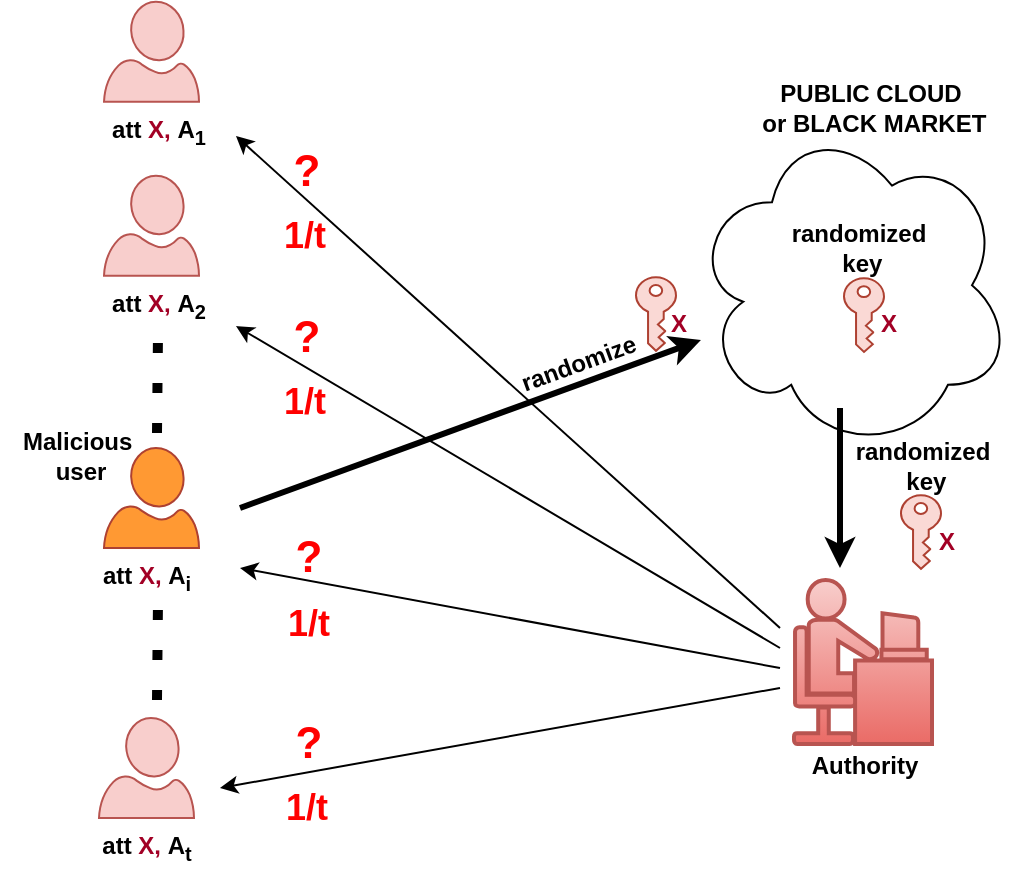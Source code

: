 <mxfile version="26.1.1">
  <diagram name="Page-1" id="0easuJHs2qrHBscQRiWS">
    <mxGraphModel dx="956" dy="551" grid="1" gridSize="10" guides="1" tooltips="1" connect="1" arrows="1" fold="1" page="1" pageScale="1" pageWidth="827" pageHeight="1169" math="0" shadow="0">
      <root>
        <mxCell id="0" />
        <mxCell id="1" parent="0" />
        <mxCell id="UF0n6Xu2Qbzrm_0WNL3c-2" value="" style="ellipse;shape=cloud;whiteSpace=wrap;html=1;" parent="1" vertex="1">
          <mxGeometry x="466" y="285.58" width="160" height="166" as="geometry" />
        </mxCell>
        <mxCell id="UF0n6Xu2Qbzrm_0WNL3c-3" value="" style="verticalLabelPosition=bottom;html=1;verticalAlign=top;align=center;strokeColor=#b85450;fillColor=#f8cecc;shape=mxgraph.azure.user;" parent="1" vertex="1">
          <mxGeometry x="172" y="226.86" width="47.5" height="50" as="geometry" />
        </mxCell>
        <mxCell id="UF0n6Xu2Qbzrm_0WNL3c-4" value="" style="verticalLabelPosition=bottom;html=1;verticalAlign=top;align=center;strokeColor=#ae4132;fillColor=#FF9933;shape=mxgraph.azure.user;" parent="1" vertex="1">
          <mxGeometry x="172" y="450" width="47.5" height="50" as="geometry" />
        </mxCell>
        <mxCell id="UF0n6Xu2Qbzrm_0WNL3c-5" value="" style="verticalLabelPosition=bottom;html=1;verticalAlign=top;align=center;strokeColor=#b85450;fillColor=#f8cecc;shape=mxgraph.azure.user;" parent="1" vertex="1">
          <mxGeometry x="169.5" y="585" width="47.5" height="50" as="geometry" />
        </mxCell>
        <mxCell id="UF0n6Xu2Qbzrm_0WNL3c-30" value="att&amp;nbsp;&lt;font color=&quot;#a20025&quot;&gt;X,&lt;/font&gt;&amp;nbsp;A&lt;sub&gt;1&lt;/sub&gt;" style="text;html=1;align=center;verticalAlign=middle;resizable=0;points=[];autosize=1;strokeColor=none;fillColor=none;fontStyle=1" parent="1" vertex="1">
          <mxGeometry x="164" y="276.86" width="70" height="30" as="geometry" />
        </mxCell>
        <mxCell id="UF0n6Xu2Qbzrm_0WNL3c-37" value="" style="sketch=0;pointerEvents=1;shadow=0;dashed=0;html=1;strokeColor=#ae4132;labelPosition=center;verticalLabelPosition=bottom;verticalAlign=top;outlineConnect=0;align=center;shape=mxgraph.office.security.key_permissions;fillColor=#fad9d5;rotation=0;" parent="1" vertex="1">
          <mxGeometry x="542" y="365.15" width="20" height="36.85" as="geometry" />
        </mxCell>
        <mxCell id="UF0n6Xu2Qbzrm_0WNL3c-39" value="PUBLIC CLOUD&lt;div&gt;&amp;nbsp;or BLACK MARKET&lt;/div&gt;" style="text;html=1;align=center;verticalAlign=middle;resizable=0;points=[];autosize=1;strokeColor=none;fillColor=none;fontStyle=1" parent="1" vertex="1">
          <mxGeometry x="490" y="259.86" width="130" height="40" as="geometry" />
        </mxCell>
        <mxCell id="UF0n6Xu2Qbzrm_0WNL3c-41" value="randomized&lt;div&gt;&amp;nbsp;key&lt;/div&gt;" style="text;html=1;align=center;verticalAlign=middle;resizable=0;points=[];autosize=1;strokeColor=none;fillColor=none;fontStyle=1" parent="1" vertex="1">
          <mxGeometry x="504" y="330" width="90" height="40" as="geometry" />
        </mxCell>
        <mxCell id="UF0n6Xu2Qbzrm_0WNL3c-53" value="" style="sketch=0;pointerEvents=1;shadow=0;dashed=0;html=1;strokeColor=#ae4132;labelPosition=center;verticalLabelPosition=bottom;verticalAlign=top;outlineConnect=0;align=center;shape=mxgraph.office.security.key_permissions;fillColor=#fad9d5;rotation=0;" parent="1" vertex="1">
          <mxGeometry x="438" y="364.57" width="20" height="36.85" as="geometry" />
        </mxCell>
        <mxCell id="UF0n6Xu2Qbzrm_0WNL3c-54" value="&lt;font color=&quot;#a20025&quot;&gt;X&lt;/font&gt;" style="text;html=1;align=center;verticalAlign=middle;resizable=0;points=[];autosize=1;strokeColor=none;fillColor=none;fontStyle=1" parent="1" vertex="1">
          <mxGeometry x="444" y="373.42" width="30" height="30" as="geometry" />
        </mxCell>
        <mxCell id="UF0n6Xu2Qbzrm_0WNL3c-55" value="" style="endArrow=classic;html=1;rounded=0;strokeWidth=3;" parent="1" target="UF0n6Xu2Qbzrm_0WNL3c-2" edge="1">
          <mxGeometry width="50" height="50" relative="1" as="geometry">
            <mxPoint x="240" y="480" as="sourcePoint" />
            <mxPoint x="515" y="452.75" as="targetPoint" />
          </mxGeometry>
        </mxCell>
        <mxCell id="UF0n6Xu2Qbzrm_0WNL3c-58" value="randomize" style="text;html=1;align=center;verticalAlign=middle;resizable=0;points=[];autosize=1;strokeColor=none;fillColor=none;fontStyle=1;rotation=-20;" parent="1" vertex="1">
          <mxGeometry x="369" y="393.15" width="80" height="30" as="geometry" />
        </mxCell>
        <mxCell id="-3d-z_0FP5NBYgMmmERz-1" value="att&amp;nbsp;&lt;font color=&quot;#a20025&quot;&gt;X,&lt;/font&gt;&amp;nbsp;A&lt;sub&gt;i&lt;/sub&gt;" style="text;html=1;align=center;verticalAlign=middle;resizable=0;points=[];autosize=1;strokeColor=none;fillColor=none;fontStyle=1" parent="1" vertex="1">
          <mxGeometry x="158.25" y="500" width="70" height="30" as="geometry" />
        </mxCell>
        <mxCell id="-3d-z_0FP5NBYgMmmERz-2" value="att&amp;nbsp;&lt;font color=&quot;#a20025&quot;&gt;X,&lt;/font&gt;&amp;nbsp;A&lt;sub&gt;t&lt;/sub&gt;" style="text;html=1;align=center;verticalAlign=middle;resizable=0;points=[];autosize=1;strokeColor=none;fillColor=none;fontStyle=1" parent="1" vertex="1">
          <mxGeometry x="158.25" y="635" width="70" height="30" as="geometry" />
        </mxCell>
        <mxCell id="-3d-z_0FP5NBYgMmmERz-3" value="Malicious&amp;nbsp;&lt;div&gt;&lt;div&gt;user&lt;/div&gt;&lt;/div&gt;" style="text;html=1;align=center;verticalAlign=middle;resizable=0;points=[];autosize=1;strokeColor=none;fillColor=none;fontStyle=1" parent="1" vertex="1">
          <mxGeometry x="120" y="433.57" width="80" height="40" as="geometry" />
        </mxCell>
        <mxCell id="-3d-z_0FP5NBYgMmmERz-4" value="" style="verticalLabelPosition=bottom;html=1;verticalAlign=top;align=center;strokeColor=#b85450;fillColor=#f8cecc;shape=mxgraph.azure.user;" parent="1" vertex="1">
          <mxGeometry x="172" y="313.86" width="47.5" height="50" as="geometry" />
        </mxCell>
        <mxCell id="-3d-z_0FP5NBYgMmmERz-5" value="att&amp;nbsp;&lt;font color=&quot;#a20025&quot;&gt;X,&lt;/font&gt;&amp;nbsp;A&lt;sub&gt;2&lt;/sub&gt;" style="text;html=1;align=center;verticalAlign=middle;resizable=0;points=[];autosize=1;strokeColor=none;fillColor=none;fontStyle=1" parent="1" vertex="1">
          <mxGeometry x="164" y="363.86" width="70" height="30" as="geometry" />
        </mxCell>
        <mxCell id="-3d-z_0FP5NBYgMmmERz-6" value="" style="shape=mxgraph.cisco.people.androgenous_person;html=1;pointerEvents=1;dashed=0;fillColor=#f8cecc;strokeColor=#b85450;strokeWidth=2;verticalLabelPosition=bottom;verticalAlign=top;align=center;outlineConnect=0;gradientColor=#ea6b66;" parent="1" vertex="1">
          <mxGeometry x="517" y="516" width="69" height="82" as="geometry" />
        </mxCell>
        <mxCell id="-3d-z_0FP5NBYgMmmERz-7" value="&lt;font color=&quot;#a20025&quot;&gt;X&lt;/font&gt;" style="text;html=1;align=center;verticalAlign=middle;resizable=0;points=[];autosize=1;strokeColor=none;fillColor=none;fontStyle=1" parent="1" vertex="1">
          <mxGeometry x="548.5" y="373.42" width="30" height="30" as="geometry" />
        </mxCell>
        <mxCell id="-3d-z_0FP5NBYgMmmERz-9" value="" style="endArrow=classic;html=1;rounded=0;strokeWidth=3;" parent="1" edge="1">
          <mxGeometry width="50" height="50" relative="1" as="geometry">
            <mxPoint x="540" y="430" as="sourcePoint" />
            <mxPoint x="540" y="510" as="targetPoint" />
          </mxGeometry>
        </mxCell>
        <mxCell id="-3d-z_0FP5NBYgMmmERz-10" value="" style="sketch=0;pointerEvents=1;shadow=0;dashed=0;html=1;strokeColor=#ae4132;labelPosition=center;verticalLabelPosition=bottom;verticalAlign=top;outlineConnect=0;align=center;shape=mxgraph.office.security.key_permissions;fillColor=#fad9d5;rotation=0;" parent="1" vertex="1">
          <mxGeometry x="570.5" y="473.57" width="20" height="36.85" as="geometry" />
        </mxCell>
        <mxCell id="-3d-z_0FP5NBYgMmmERz-11" value="&lt;font color=&quot;#a20025&quot;&gt;X&lt;/font&gt;" style="text;html=1;align=center;verticalAlign=middle;resizable=0;points=[];autosize=1;strokeColor=none;fillColor=none;fontStyle=1" parent="1" vertex="1">
          <mxGeometry x="577.5" y="482" width="30" height="30" as="geometry" />
        </mxCell>
        <mxCell id="-3d-z_0FP5NBYgMmmERz-12" value="" style="endArrow=classic;html=1;rounded=0;entryX=1.057;entryY=0.571;entryDx=0;entryDy=0;entryPerimeter=0;" parent="1" target="UF0n6Xu2Qbzrm_0WNL3c-30" edge="1">
          <mxGeometry width="50" height="50" relative="1" as="geometry">
            <mxPoint x="510" y="540" as="sourcePoint" />
            <mxPoint x="232" y="332" as="targetPoint" />
          </mxGeometry>
        </mxCell>
        <mxCell id="-3d-z_0FP5NBYgMmmERz-13" value="" style="endArrow=classic;html=1;rounded=0;entryX=1.057;entryY=0.838;entryDx=0;entryDy=0;entryPerimeter=0;" parent="1" target="-3d-z_0FP5NBYgMmmERz-5" edge="1">
          <mxGeometry width="50" height="50" relative="1" as="geometry">
            <mxPoint x="510" y="550" as="sourcePoint" />
            <mxPoint x="230" y="410" as="targetPoint" />
          </mxGeometry>
        </mxCell>
        <mxCell id="-3d-z_0FP5NBYgMmmERz-14" value="" style="endArrow=classic;html=1;rounded=0;" parent="1" edge="1">
          <mxGeometry width="50" height="50" relative="1" as="geometry">
            <mxPoint x="510" y="560" as="sourcePoint" />
            <mxPoint x="240" y="510" as="targetPoint" />
          </mxGeometry>
        </mxCell>
        <mxCell id="-3d-z_0FP5NBYgMmmERz-15" value="" style="endArrow=classic;html=1;rounded=0;" parent="1" edge="1">
          <mxGeometry width="50" height="50" relative="1" as="geometry">
            <mxPoint x="510" y="570" as="sourcePoint" />
            <mxPoint x="230" y="620" as="targetPoint" />
          </mxGeometry>
        </mxCell>
        <mxCell id="-3d-z_0FP5NBYgMmmERz-16" value="&lt;b&gt;&lt;font color=&quot;#ff0000&quot; style=&quot;font-size: 22px;&quot;&gt;?&lt;/font&gt;&lt;/b&gt;" style="text;html=1;align=center;verticalAlign=middle;resizable=0;points=[];autosize=1;strokeColor=none;fillColor=none;" parent="1" vertex="1">
          <mxGeometry x="253" y="292" width="40" height="40" as="geometry" />
        </mxCell>
        <mxCell id="-3d-z_0FP5NBYgMmmERz-17" value="&lt;font color=&quot;#ff0000&quot; style=&quot;font-size: 18px;&quot;&gt;1/t&lt;/font&gt;" style="text;html=1;align=center;verticalAlign=middle;resizable=0;points=[];autosize=1;strokeColor=none;fillColor=none;fontStyle=1" parent="1" vertex="1">
          <mxGeometry x="252" y="329" width="40" height="30" as="geometry" />
        </mxCell>
        <mxCell id="-3d-z_0FP5NBYgMmmERz-27" value="randomized&lt;div&gt;&amp;nbsp;key&lt;/div&gt;" style="text;html=1;align=center;verticalAlign=middle;resizable=0;points=[];autosize=1;strokeColor=none;fillColor=none;fontStyle=1" parent="1" vertex="1">
          <mxGeometry x="536" y="439" width="90" height="40" as="geometry" />
        </mxCell>
        <mxCell id="-3d-z_0FP5NBYgMmmERz-28" value="&lt;b&gt;&lt;font color=&quot;#ff0000&quot; style=&quot;font-size: 22px;&quot;&gt;?&lt;/font&gt;&lt;/b&gt;" style="text;html=1;align=center;verticalAlign=middle;resizable=0;points=[];autosize=1;strokeColor=none;fillColor=none;" parent="1" vertex="1">
          <mxGeometry x="253" y="374.5" width="40" height="40" as="geometry" />
        </mxCell>
        <mxCell id="-3d-z_0FP5NBYgMmmERz-29" value="&lt;font color=&quot;#ff0000&quot; style=&quot;font-size: 18px;&quot;&gt;1/t&lt;/font&gt;" style="text;html=1;align=center;verticalAlign=middle;resizable=0;points=[];autosize=1;strokeColor=none;fillColor=none;fontStyle=1" parent="1" vertex="1">
          <mxGeometry x="252" y="411.5" width="40" height="30" as="geometry" />
        </mxCell>
        <mxCell id="-3d-z_0FP5NBYgMmmERz-30" value="&lt;b&gt;&lt;font color=&quot;#ff0000&quot; style=&quot;font-size: 22px;&quot;&gt;?&lt;/font&gt;&lt;/b&gt;" style="text;html=1;align=center;verticalAlign=middle;resizable=0;points=[];autosize=1;strokeColor=none;fillColor=none;" parent="1" vertex="1">
          <mxGeometry x="254" y="484.5" width="40" height="40" as="geometry" />
        </mxCell>
        <mxCell id="-3d-z_0FP5NBYgMmmERz-31" value="&lt;font color=&quot;#ff0000&quot; style=&quot;font-size: 18px;&quot;&gt;1/t&lt;/font&gt;" style="text;html=1;align=center;verticalAlign=middle;resizable=0;points=[];autosize=1;strokeColor=none;fillColor=none;fontStyle=1" parent="1" vertex="1">
          <mxGeometry x="254" y="522.5" width="40" height="30" as="geometry" />
        </mxCell>
        <mxCell id="-3d-z_0FP5NBYgMmmERz-32" value="&lt;b&gt;&lt;font color=&quot;#ff0000&quot; style=&quot;font-size: 22px;&quot;&gt;?&lt;/font&gt;&lt;/b&gt;" style="text;html=1;align=center;verticalAlign=middle;resizable=0;points=[];autosize=1;strokeColor=none;fillColor=none;" parent="1" vertex="1">
          <mxGeometry x="254" y="578" width="40" height="40" as="geometry" />
        </mxCell>
        <mxCell id="-3d-z_0FP5NBYgMmmERz-33" value="&lt;font color=&quot;#ff0000&quot; style=&quot;font-size: 18px;&quot;&gt;1/t&lt;/font&gt;" style="text;html=1;align=center;verticalAlign=middle;resizable=0;points=[];autosize=1;strokeColor=none;fillColor=none;fontStyle=1" parent="1" vertex="1">
          <mxGeometry x="253" y="615" width="40" height="30" as="geometry" />
        </mxCell>
        <mxCell id="-3d-z_0FP5NBYgMmmERz-34" value="Authority" style="text;html=1;align=center;verticalAlign=middle;resizable=0;points=[];autosize=1;strokeColor=none;fillColor=none;fontStyle=1" parent="1" vertex="1">
          <mxGeometry x="517" y="594" width="70" height="30" as="geometry" />
        </mxCell>
        <mxCell id="-3d-z_0FP5NBYgMmmERz-35" value="" style="endArrow=none;dashed=1;html=1;dashPattern=1 3;strokeWidth=5;rounded=0;" parent="1" edge="1">
          <mxGeometry width="50" height="50" relative="1" as="geometry">
            <mxPoint x="198.5" y="576" as="sourcePoint" />
            <mxPoint x="199" y="526" as="targetPoint" />
          </mxGeometry>
        </mxCell>
        <mxCell id="-3d-z_0FP5NBYgMmmERz-36" value="" style="endArrow=none;dashed=1;html=1;dashPattern=1 3;strokeWidth=5;rounded=0;" parent="1" edge="1">
          <mxGeometry width="50" height="50" relative="1" as="geometry">
            <mxPoint x="198.5" y="442.5" as="sourcePoint" />
            <mxPoint x="199" y="392.5" as="targetPoint" />
          </mxGeometry>
        </mxCell>
      </root>
    </mxGraphModel>
  </diagram>
</mxfile>
